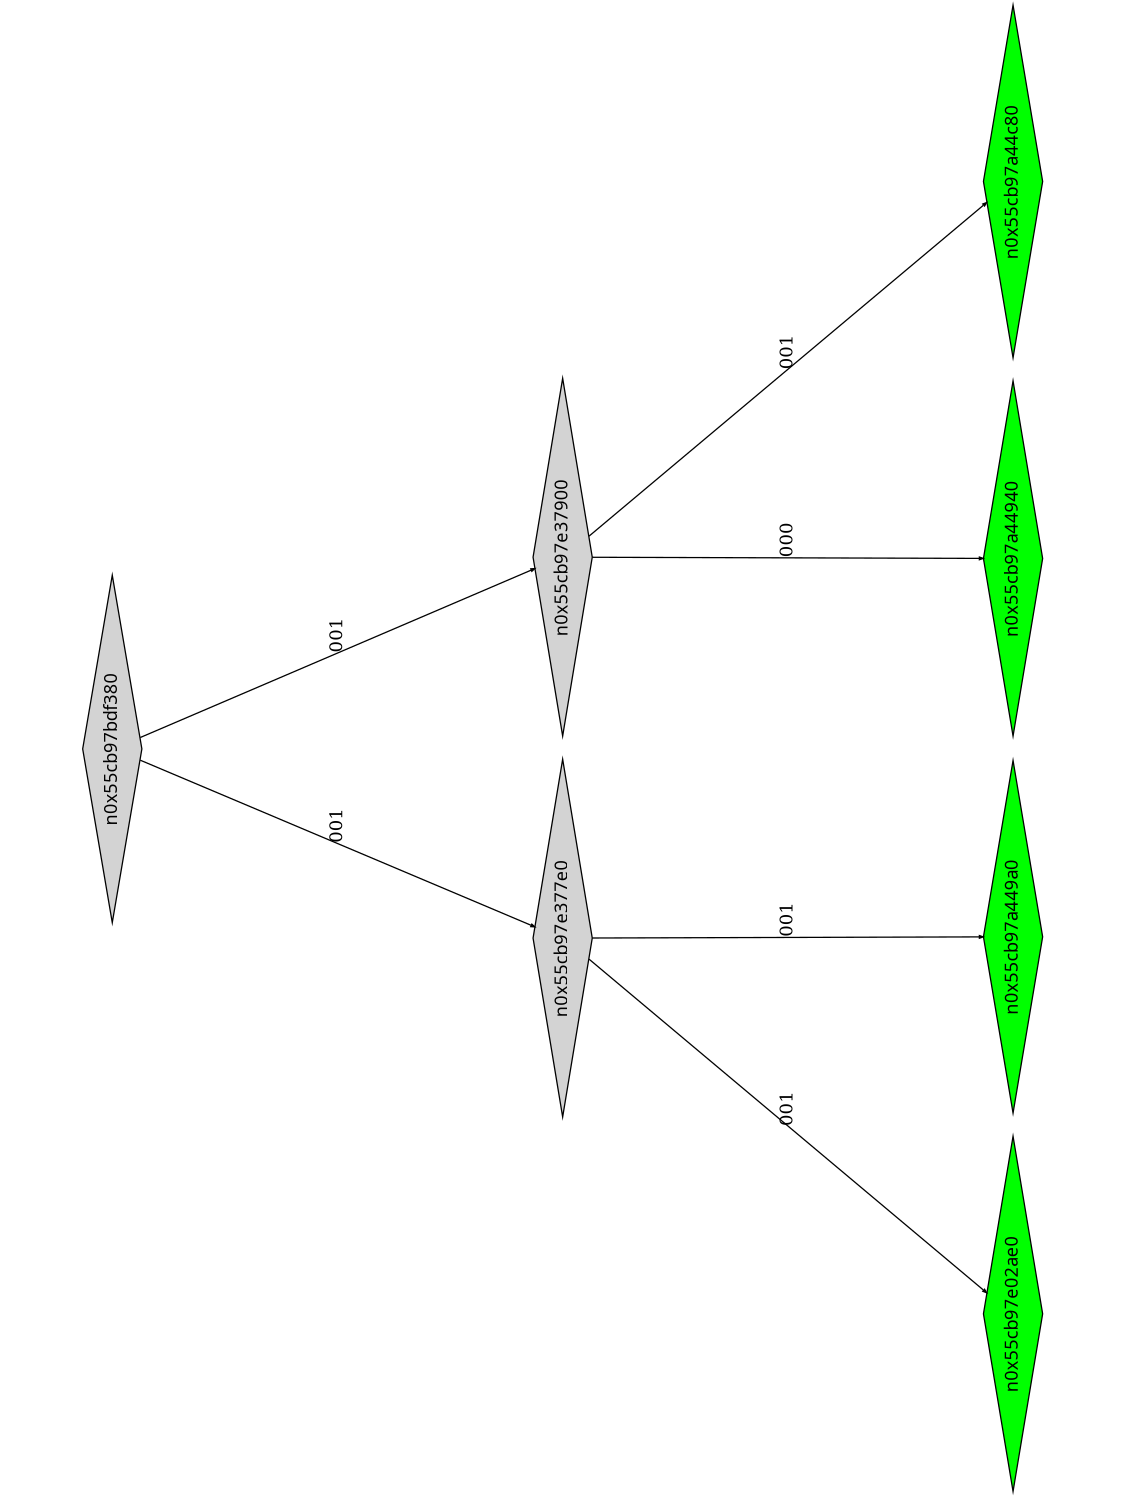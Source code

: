 digraph G {
	size="10,7.5";
	ratio=fill;
	rotate=90;
	center = "true";
	node [style="filled",width=.1,height=.1,fontname="Terminus"]
	edge [arrowsize=.3]
	n0x55cb97bdf380 [shape=diamond];
	n0x55cb97bdf380 -> n0x55cb97e377e0 [label=001];
	n0x55cb97bdf380 -> n0x55cb97e37900 [label=001];
	n0x55cb97e37900 [shape=diamond];
	n0x55cb97e37900 -> n0x55cb97a44940 [label=000];
	n0x55cb97e37900 -> n0x55cb97a44c80 [label=001];
	n0x55cb97a44c80 [shape=diamond,fillcolor=green];
	n0x55cb97a44940 [shape=diamond,fillcolor=green];
	n0x55cb97e377e0 [shape=diamond];
	n0x55cb97e377e0 -> n0x55cb97e02ae0 [label=001];
	n0x55cb97e377e0 -> n0x55cb97a449a0 [label=001];
	n0x55cb97a449a0 [shape=diamond,fillcolor=green];
	n0x55cb97e02ae0 [shape=diamond,fillcolor=green];
}
